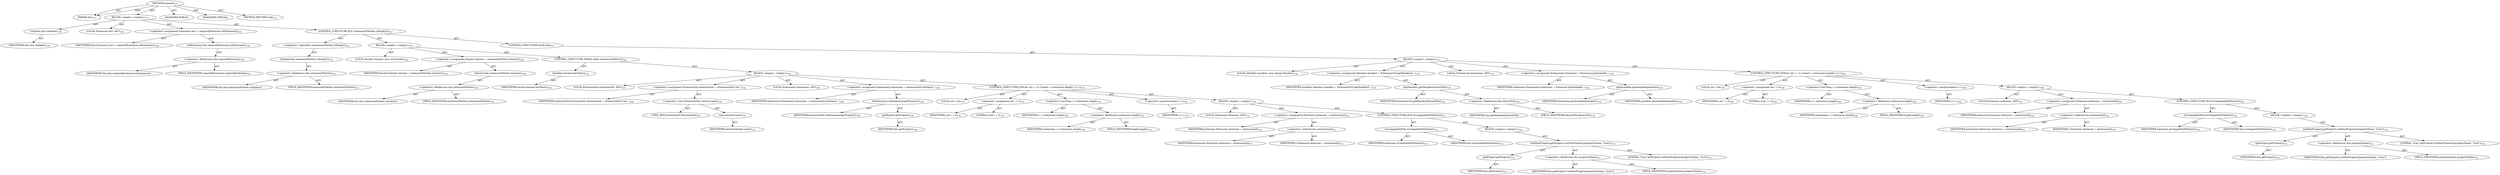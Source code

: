 digraph "execute" {  
"111669149700" [label = <(METHOD,execute)<SUB>137</SUB>> ]
"115964116994" [label = <(PARAM,this)<SUB>137</SUB>> ]
"25769803782" [label = <(BLOCK,&lt;empty&gt;,&lt;empty&gt;)<SUB>137</SUB>> ]
"30064771088" [label = <(validate,this.validate())<SUB>138</SUB>> ]
"68719476738" [label = <(IDENTIFIER,this,this.validate())<SUB>138</SUB>> ]
"94489280514" [label = <(LOCAL,Extension test: ANY)<SUB>140</SUB>> ]
"30064771089" [label = <(&lt;operator&gt;.assignment,Extension test = requiredExtension.toExtension())<SUB>140</SUB>> ]
"68719476754" [label = <(IDENTIFIER,test,Extension test = requiredExtension.toExtension())<SUB>140</SUB>> ]
"30064771090" [label = <(toExtension,this.requiredExtension.toExtension())<SUB>140</SUB>> ]
"30064771091" [label = <(&lt;operator&gt;.fieldAccess,this.requiredExtension)<SUB>140</SUB>> ]
"68719476755" [label = <(IDENTIFIER,this,this.requiredExtension.toExtension())> ]
"55834574853" [label = <(FIELD_IDENTIFIER,requiredExtension,requiredExtension)<SUB>140</SUB>> ]
"47244640257" [label = <(CONTROL_STRUCTURE,IF,if (!extensionFileSets.isEmpty()))<SUB>143</SUB>> ]
"30064771092" [label = <(&lt;operator&gt;.logicalNot,!extensionFileSets.isEmpty())<SUB>143</SUB>> ]
"30064771093" [label = <(isEmpty,this.extensionFileSets.isEmpty())<SUB>143</SUB>> ]
"30064771094" [label = <(&lt;operator&gt;.fieldAccess,this.extensionFileSets)<SUB>143</SUB>> ]
"68719476756" [label = <(IDENTIFIER,this,this.extensionFileSets.isEmpty())> ]
"55834574854" [label = <(FIELD_IDENTIFIER,extensionFileSets,extensionFileSets)<SUB>143</SUB>> ]
"25769803783" [label = <(BLOCK,&lt;empty&gt;,&lt;empty&gt;)<SUB>143</SUB>> ]
"94489280515" [label = <(LOCAL,Iterator iterator: java.util.Iterator)<SUB>144</SUB>> ]
"30064771095" [label = <(&lt;operator&gt;.assignment,Iterator iterator = extensionFileSets.iterator())<SUB>144</SUB>> ]
"68719476757" [label = <(IDENTIFIER,iterator,Iterator iterator = extensionFileSets.iterator())<SUB>144</SUB>> ]
"30064771096" [label = <(iterator,this.extensionFileSets.iterator())<SUB>144</SUB>> ]
"30064771097" [label = <(&lt;operator&gt;.fieldAccess,this.extensionFileSets)<SUB>144</SUB>> ]
"68719476758" [label = <(IDENTIFIER,this,this.extensionFileSets.iterator())> ]
"55834574855" [label = <(FIELD_IDENTIFIER,extensionFileSets,extensionFileSets)<SUB>144</SUB>> ]
"47244640258" [label = <(CONTROL_STRUCTURE,WHILE,while (iterator.hasNext()))<SUB>145</SUB>> ]
"30064771098" [label = <(hasNext,iterator.hasNext())<SUB>145</SUB>> ]
"68719476759" [label = <(IDENTIFIER,iterator,iterator.hasNext())<SUB>145</SUB>> ]
"25769803784" [label = <(BLOCK,&lt;empty&gt;,&lt;empty&gt;)<SUB>145</SUB>> ]
"94489280516" [label = <(LOCAL,ExtensionSet extensionSet: ANY)<SUB>146</SUB>> ]
"30064771099" [label = <(&lt;operator&gt;.assignment,ExtensionSet extensionSet = (ExtensionSet) iter...)<SUB>146</SUB>> ]
"68719476760" [label = <(IDENTIFIER,extensionSet,ExtensionSet extensionSet = (ExtensionSet) iter...)<SUB>146</SUB>> ]
"30064771100" [label = <(&lt;operator&gt;.cast,(ExtensionSet) iterator.next())<SUB>147</SUB>> ]
"180388626432" [label = <(TYPE_REF,ExtensionSet,ExtensionSet)<SUB>147</SUB>> ]
"30064771101" [label = <(next,iterator.next())<SUB>147</SUB>> ]
"68719476761" [label = <(IDENTIFIER,iterator,iterator.next())<SUB>147</SUB>> ]
"94489280517" [label = <(LOCAL,Extension[] extensions: ANY)<SUB>148</SUB>> ]
"30064771102" [label = <(&lt;operator&gt;.assignment,Extension[] extensions = extensionSet.toExtensi...)<SUB>148</SUB>> ]
"68719476762" [label = <(IDENTIFIER,extensions,Extension[] extensions = extensionSet.toExtensi...)<SUB>148</SUB>> ]
"30064771103" [label = <(toExtensions,toExtensions(getProject()))<SUB>149</SUB>> ]
"68719476763" [label = <(IDENTIFIER,extensionSet,toExtensions(getProject()))<SUB>149</SUB>> ]
"30064771104" [label = <(getProject,getProject())<SUB>149</SUB>> ]
"68719476739" [label = <(IDENTIFIER,this,getProject())<SUB>149</SUB>> ]
"47244640259" [label = <(CONTROL_STRUCTURE,FOR,for (int i = 0; Some(i &lt; extensions.length); i++))<SUB>150</SUB>> ]
"94489280518" [label = <(LOCAL,int i: int)<SUB>150</SUB>> ]
"30064771105" [label = <(&lt;operator&gt;.assignment,int i = 0)<SUB>150</SUB>> ]
"68719476764" [label = <(IDENTIFIER,i,int i = 0)<SUB>150</SUB>> ]
"90194313219" [label = <(LITERAL,0,int i = 0)<SUB>150</SUB>> ]
"30064771106" [label = <(&lt;operator&gt;.lessThan,i &lt; extensions.length)<SUB>150</SUB>> ]
"68719476765" [label = <(IDENTIFIER,i,i &lt; extensions.length)<SUB>150</SUB>> ]
"30064771107" [label = <(&lt;operator&gt;.fieldAccess,extensions.length)<SUB>150</SUB>> ]
"68719476766" [label = <(IDENTIFIER,extensions,i &lt; extensions.length)<SUB>150</SUB>> ]
"55834574856" [label = <(FIELD_IDENTIFIER,length,length)<SUB>150</SUB>> ]
"30064771108" [label = <(&lt;operator&gt;.postIncrement,i++)<SUB>150</SUB>> ]
"68719476767" [label = <(IDENTIFIER,i,i++)<SUB>150</SUB>> ]
"25769803785" [label = <(BLOCK,&lt;empty&gt;,&lt;empty&gt;)<SUB>150</SUB>> ]
"94489280519" [label = <(LOCAL,Extension extension: ANY)<SUB>151</SUB>> ]
"30064771109" [label = <(&lt;operator&gt;.assignment,Extension extension = extensions[i])<SUB>151</SUB>> ]
"68719476768" [label = <(IDENTIFIER,extension,Extension extension = extensions[i])<SUB>151</SUB>> ]
"30064771110" [label = <(&lt;operator&gt;.indexAccess,extensions[i])<SUB>151</SUB>> ]
"68719476769" [label = <(IDENTIFIER,extensions,Extension extension = extensions[i])<SUB>151</SUB>> ]
"68719476770" [label = <(IDENTIFIER,i,Extension extension = extensions[i])<SUB>151</SUB>> ]
"47244640260" [label = <(CONTROL_STRUCTURE,IF,if (isCompatibleWith(test)))<SUB>152</SUB>> ]
"30064771111" [label = <(isCompatibleWith,isCompatibleWith(test))<SUB>152</SUB>> ]
"68719476771" [label = <(IDENTIFIER,extension,isCompatibleWith(test))<SUB>152</SUB>> ]
"68719476772" [label = <(IDENTIFIER,test,isCompatibleWith(test))<SUB>152</SUB>> ]
"25769803786" [label = <(BLOCK,&lt;empty&gt;,&lt;empty&gt;)<SUB>152</SUB>> ]
"30064771112" [label = <(setNewProperty,getProject().setNewProperty(propertyName, &quot;true&quot;))<SUB>153</SUB>> ]
"30064771113" [label = <(getProject,getProject())<SUB>153</SUB>> ]
"68719476740" [label = <(IDENTIFIER,this,getProject())<SUB>153</SUB>> ]
"30064771114" [label = <(&lt;operator&gt;.fieldAccess,this.propertyName)<SUB>153</SUB>> ]
"68719476773" [label = <(IDENTIFIER,this,getProject().setNewProperty(propertyName, &quot;true&quot;))> ]
"55834574857" [label = <(FIELD_IDENTIFIER,propertyName,propertyName)<SUB>153</SUB>> ]
"90194313220" [label = <(LITERAL,&quot;true&quot;,getProject().setNewProperty(propertyName, &quot;true&quot;))<SUB>153</SUB>> ]
"47244640261" [label = <(CONTROL_STRUCTURE,ELSE,else)<SUB>157</SUB>> ]
"25769803787" [label = <(BLOCK,&lt;empty&gt;,&lt;empty&gt;)<SUB>157</SUB>> ]
"94489280520" [label = <(LOCAL,Manifest manifest: java.util.jar.Manifest)<SUB>158</SUB>> ]
"30064771115" [label = <(&lt;operator&gt;.assignment,Manifest manifest = ExtensionUtil.getManifest(l...)<SUB>158</SUB>> ]
"68719476774" [label = <(IDENTIFIER,manifest,Manifest manifest = ExtensionUtil.getManifest(l...)<SUB>158</SUB>> ]
"30064771116" [label = <(getManifest,getManifest(libraryFile))<SUB>158</SUB>> ]
"68719476775" [label = <(IDENTIFIER,ExtensionUtil,getManifest(libraryFile))<SUB>158</SUB>> ]
"30064771117" [label = <(&lt;operator&gt;.fieldAccess,this.libraryFile)<SUB>158</SUB>> ]
"68719476776" [label = <(IDENTIFIER,this,getManifest(libraryFile))> ]
"55834574858" [label = <(FIELD_IDENTIFIER,libraryFile,libraryFile)<SUB>158</SUB>> ]
"94489280521" [label = <(LOCAL,Extension[] extensions: ANY)<SUB>159</SUB>> ]
"30064771118" [label = <(&lt;operator&gt;.assignment,Extension[] extensions = Extension.getAvailable...)<SUB>159</SUB>> ]
"68719476777" [label = <(IDENTIFIER,extensions,Extension[] extensions = Extension.getAvailable...)<SUB>159</SUB>> ]
"30064771119" [label = <(getAvailable,getAvailable(manifest))<SUB>159</SUB>> ]
"68719476778" [label = <(IDENTIFIER,Extension,getAvailable(manifest))<SUB>159</SUB>> ]
"68719476779" [label = <(IDENTIFIER,manifest,getAvailable(manifest))<SUB>159</SUB>> ]
"47244640262" [label = <(CONTROL_STRUCTURE,FOR,for (int i = 0; Some(i &lt; extensions.length); i++))<SUB>160</SUB>> ]
"94489280522" [label = <(LOCAL,int i: int)<SUB>160</SUB>> ]
"30064771120" [label = <(&lt;operator&gt;.assignment,int i = 0)<SUB>160</SUB>> ]
"68719476780" [label = <(IDENTIFIER,i,int i = 0)<SUB>160</SUB>> ]
"90194313221" [label = <(LITERAL,0,int i = 0)<SUB>160</SUB>> ]
"30064771121" [label = <(&lt;operator&gt;.lessThan,i &lt; extensions.length)<SUB>160</SUB>> ]
"68719476781" [label = <(IDENTIFIER,i,i &lt; extensions.length)<SUB>160</SUB>> ]
"30064771122" [label = <(&lt;operator&gt;.fieldAccess,extensions.length)<SUB>160</SUB>> ]
"68719476782" [label = <(IDENTIFIER,extensions,i &lt; extensions.length)<SUB>160</SUB>> ]
"55834574859" [label = <(FIELD_IDENTIFIER,length,length)<SUB>160</SUB>> ]
"30064771123" [label = <(&lt;operator&gt;.postIncrement,i++)<SUB>160</SUB>> ]
"68719476783" [label = <(IDENTIFIER,i,i++)<SUB>160</SUB>> ]
"25769803788" [label = <(BLOCK,&lt;empty&gt;,&lt;empty&gt;)<SUB>160</SUB>> ]
"94489280523" [label = <(LOCAL,Extension extension: ANY)<SUB>161</SUB>> ]
"30064771124" [label = <(&lt;operator&gt;.assignment,Extension extension = extensions[i])<SUB>161</SUB>> ]
"68719476784" [label = <(IDENTIFIER,extension,Extension extension = extensions[i])<SUB>161</SUB>> ]
"30064771125" [label = <(&lt;operator&gt;.indexAccess,extensions[i])<SUB>161</SUB>> ]
"68719476785" [label = <(IDENTIFIER,extensions,Extension extension = extensions[i])<SUB>161</SUB>> ]
"68719476786" [label = <(IDENTIFIER,i,Extension extension = extensions[i])<SUB>161</SUB>> ]
"47244640263" [label = <(CONTROL_STRUCTURE,IF,if (isCompatibleWith(test)))<SUB>162</SUB>> ]
"30064771126" [label = <(isCompatibleWith,isCompatibleWith(test))<SUB>162</SUB>> ]
"68719476787" [label = <(IDENTIFIER,extension,isCompatibleWith(test))<SUB>162</SUB>> ]
"68719476788" [label = <(IDENTIFIER,test,isCompatibleWith(test))<SUB>162</SUB>> ]
"25769803789" [label = <(BLOCK,&lt;empty&gt;,&lt;empty&gt;)<SUB>162</SUB>> ]
"30064771127" [label = <(setNewProperty,getProject().setNewProperty(propertyName, &quot;true&quot;))<SUB>163</SUB>> ]
"30064771128" [label = <(getProject,getProject())<SUB>163</SUB>> ]
"68719476741" [label = <(IDENTIFIER,this,getProject())<SUB>163</SUB>> ]
"30064771129" [label = <(&lt;operator&gt;.fieldAccess,this.propertyName)<SUB>163</SUB>> ]
"68719476789" [label = <(IDENTIFIER,this,getProject().setNewProperty(propertyName, &quot;true&quot;))> ]
"55834574860" [label = <(FIELD_IDENTIFIER,propertyName,propertyName)<SUB>163</SUB>> ]
"90194313222" [label = <(LITERAL,&quot;true&quot;,getProject().setNewProperty(propertyName, &quot;true&quot;))<SUB>163</SUB>> ]
"133143986188" [label = <(MODIFIER,PUBLIC)> ]
"133143986189" [label = <(MODIFIER,VIRTUAL)> ]
"128849018884" [label = <(METHOD_RETURN,void)<SUB>137</SUB>> ]
  "111669149700" -> "115964116994"  [ label = "AST: "] 
  "111669149700" -> "25769803782"  [ label = "AST: "] 
  "111669149700" -> "133143986188"  [ label = "AST: "] 
  "111669149700" -> "133143986189"  [ label = "AST: "] 
  "111669149700" -> "128849018884"  [ label = "AST: "] 
  "25769803782" -> "30064771088"  [ label = "AST: "] 
  "25769803782" -> "94489280514"  [ label = "AST: "] 
  "25769803782" -> "30064771089"  [ label = "AST: "] 
  "25769803782" -> "47244640257"  [ label = "AST: "] 
  "30064771088" -> "68719476738"  [ label = "AST: "] 
  "30064771089" -> "68719476754"  [ label = "AST: "] 
  "30064771089" -> "30064771090"  [ label = "AST: "] 
  "30064771090" -> "30064771091"  [ label = "AST: "] 
  "30064771091" -> "68719476755"  [ label = "AST: "] 
  "30064771091" -> "55834574853"  [ label = "AST: "] 
  "47244640257" -> "30064771092"  [ label = "AST: "] 
  "47244640257" -> "25769803783"  [ label = "AST: "] 
  "47244640257" -> "47244640261"  [ label = "AST: "] 
  "30064771092" -> "30064771093"  [ label = "AST: "] 
  "30064771093" -> "30064771094"  [ label = "AST: "] 
  "30064771094" -> "68719476756"  [ label = "AST: "] 
  "30064771094" -> "55834574854"  [ label = "AST: "] 
  "25769803783" -> "94489280515"  [ label = "AST: "] 
  "25769803783" -> "30064771095"  [ label = "AST: "] 
  "25769803783" -> "47244640258"  [ label = "AST: "] 
  "30064771095" -> "68719476757"  [ label = "AST: "] 
  "30064771095" -> "30064771096"  [ label = "AST: "] 
  "30064771096" -> "30064771097"  [ label = "AST: "] 
  "30064771097" -> "68719476758"  [ label = "AST: "] 
  "30064771097" -> "55834574855"  [ label = "AST: "] 
  "47244640258" -> "30064771098"  [ label = "AST: "] 
  "47244640258" -> "25769803784"  [ label = "AST: "] 
  "30064771098" -> "68719476759"  [ label = "AST: "] 
  "25769803784" -> "94489280516"  [ label = "AST: "] 
  "25769803784" -> "30064771099"  [ label = "AST: "] 
  "25769803784" -> "94489280517"  [ label = "AST: "] 
  "25769803784" -> "30064771102"  [ label = "AST: "] 
  "25769803784" -> "47244640259"  [ label = "AST: "] 
  "30064771099" -> "68719476760"  [ label = "AST: "] 
  "30064771099" -> "30064771100"  [ label = "AST: "] 
  "30064771100" -> "180388626432"  [ label = "AST: "] 
  "30064771100" -> "30064771101"  [ label = "AST: "] 
  "30064771101" -> "68719476761"  [ label = "AST: "] 
  "30064771102" -> "68719476762"  [ label = "AST: "] 
  "30064771102" -> "30064771103"  [ label = "AST: "] 
  "30064771103" -> "68719476763"  [ label = "AST: "] 
  "30064771103" -> "30064771104"  [ label = "AST: "] 
  "30064771104" -> "68719476739"  [ label = "AST: "] 
  "47244640259" -> "94489280518"  [ label = "AST: "] 
  "47244640259" -> "30064771105"  [ label = "AST: "] 
  "47244640259" -> "30064771106"  [ label = "AST: "] 
  "47244640259" -> "30064771108"  [ label = "AST: "] 
  "47244640259" -> "25769803785"  [ label = "AST: "] 
  "30064771105" -> "68719476764"  [ label = "AST: "] 
  "30064771105" -> "90194313219"  [ label = "AST: "] 
  "30064771106" -> "68719476765"  [ label = "AST: "] 
  "30064771106" -> "30064771107"  [ label = "AST: "] 
  "30064771107" -> "68719476766"  [ label = "AST: "] 
  "30064771107" -> "55834574856"  [ label = "AST: "] 
  "30064771108" -> "68719476767"  [ label = "AST: "] 
  "25769803785" -> "94489280519"  [ label = "AST: "] 
  "25769803785" -> "30064771109"  [ label = "AST: "] 
  "25769803785" -> "47244640260"  [ label = "AST: "] 
  "30064771109" -> "68719476768"  [ label = "AST: "] 
  "30064771109" -> "30064771110"  [ label = "AST: "] 
  "30064771110" -> "68719476769"  [ label = "AST: "] 
  "30064771110" -> "68719476770"  [ label = "AST: "] 
  "47244640260" -> "30064771111"  [ label = "AST: "] 
  "47244640260" -> "25769803786"  [ label = "AST: "] 
  "30064771111" -> "68719476771"  [ label = "AST: "] 
  "30064771111" -> "68719476772"  [ label = "AST: "] 
  "25769803786" -> "30064771112"  [ label = "AST: "] 
  "30064771112" -> "30064771113"  [ label = "AST: "] 
  "30064771112" -> "30064771114"  [ label = "AST: "] 
  "30064771112" -> "90194313220"  [ label = "AST: "] 
  "30064771113" -> "68719476740"  [ label = "AST: "] 
  "30064771114" -> "68719476773"  [ label = "AST: "] 
  "30064771114" -> "55834574857"  [ label = "AST: "] 
  "47244640261" -> "25769803787"  [ label = "AST: "] 
  "25769803787" -> "94489280520"  [ label = "AST: "] 
  "25769803787" -> "30064771115"  [ label = "AST: "] 
  "25769803787" -> "94489280521"  [ label = "AST: "] 
  "25769803787" -> "30064771118"  [ label = "AST: "] 
  "25769803787" -> "47244640262"  [ label = "AST: "] 
  "30064771115" -> "68719476774"  [ label = "AST: "] 
  "30064771115" -> "30064771116"  [ label = "AST: "] 
  "30064771116" -> "68719476775"  [ label = "AST: "] 
  "30064771116" -> "30064771117"  [ label = "AST: "] 
  "30064771117" -> "68719476776"  [ label = "AST: "] 
  "30064771117" -> "55834574858"  [ label = "AST: "] 
  "30064771118" -> "68719476777"  [ label = "AST: "] 
  "30064771118" -> "30064771119"  [ label = "AST: "] 
  "30064771119" -> "68719476778"  [ label = "AST: "] 
  "30064771119" -> "68719476779"  [ label = "AST: "] 
  "47244640262" -> "94489280522"  [ label = "AST: "] 
  "47244640262" -> "30064771120"  [ label = "AST: "] 
  "47244640262" -> "30064771121"  [ label = "AST: "] 
  "47244640262" -> "30064771123"  [ label = "AST: "] 
  "47244640262" -> "25769803788"  [ label = "AST: "] 
  "30064771120" -> "68719476780"  [ label = "AST: "] 
  "30064771120" -> "90194313221"  [ label = "AST: "] 
  "30064771121" -> "68719476781"  [ label = "AST: "] 
  "30064771121" -> "30064771122"  [ label = "AST: "] 
  "30064771122" -> "68719476782"  [ label = "AST: "] 
  "30064771122" -> "55834574859"  [ label = "AST: "] 
  "30064771123" -> "68719476783"  [ label = "AST: "] 
  "25769803788" -> "94489280523"  [ label = "AST: "] 
  "25769803788" -> "30064771124"  [ label = "AST: "] 
  "25769803788" -> "47244640263"  [ label = "AST: "] 
  "30064771124" -> "68719476784"  [ label = "AST: "] 
  "30064771124" -> "30064771125"  [ label = "AST: "] 
  "30064771125" -> "68719476785"  [ label = "AST: "] 
  "30064771125" -> "68719476786"  [ label = "AST: "] 
  "47244640263" -> "30064771126"  [ label = "AST: "] 
  "47244640263" -> "25769803789"  [ label = "AST: "] 
  "30064771126" -> "68719476787"  [ label = "AST: "] 
  "30064771126" -> "68719476788"  [ label = "AST: "] 
  "25769803789" -> "30064771127"  [ label = "AST: "] 
  "30064771127" -> "30064771128"  [ label = "AST: "] 
  "30064771127" -> "30064771129"  [ label = "AST: "] 
  "30064771127" -> "90194313222"  [ label = "AST: "] 
  "30064771128" -> "68719476741"  [ label = "AST: "] 
  "30064771129" -> "68719476789"  [ label = "AST: "] 
  "30064771129" -> "55834574860"  [ label = "AST: "] 
  "111669149700" -> "115964116994"  [ label = "DDG: "] 
}
